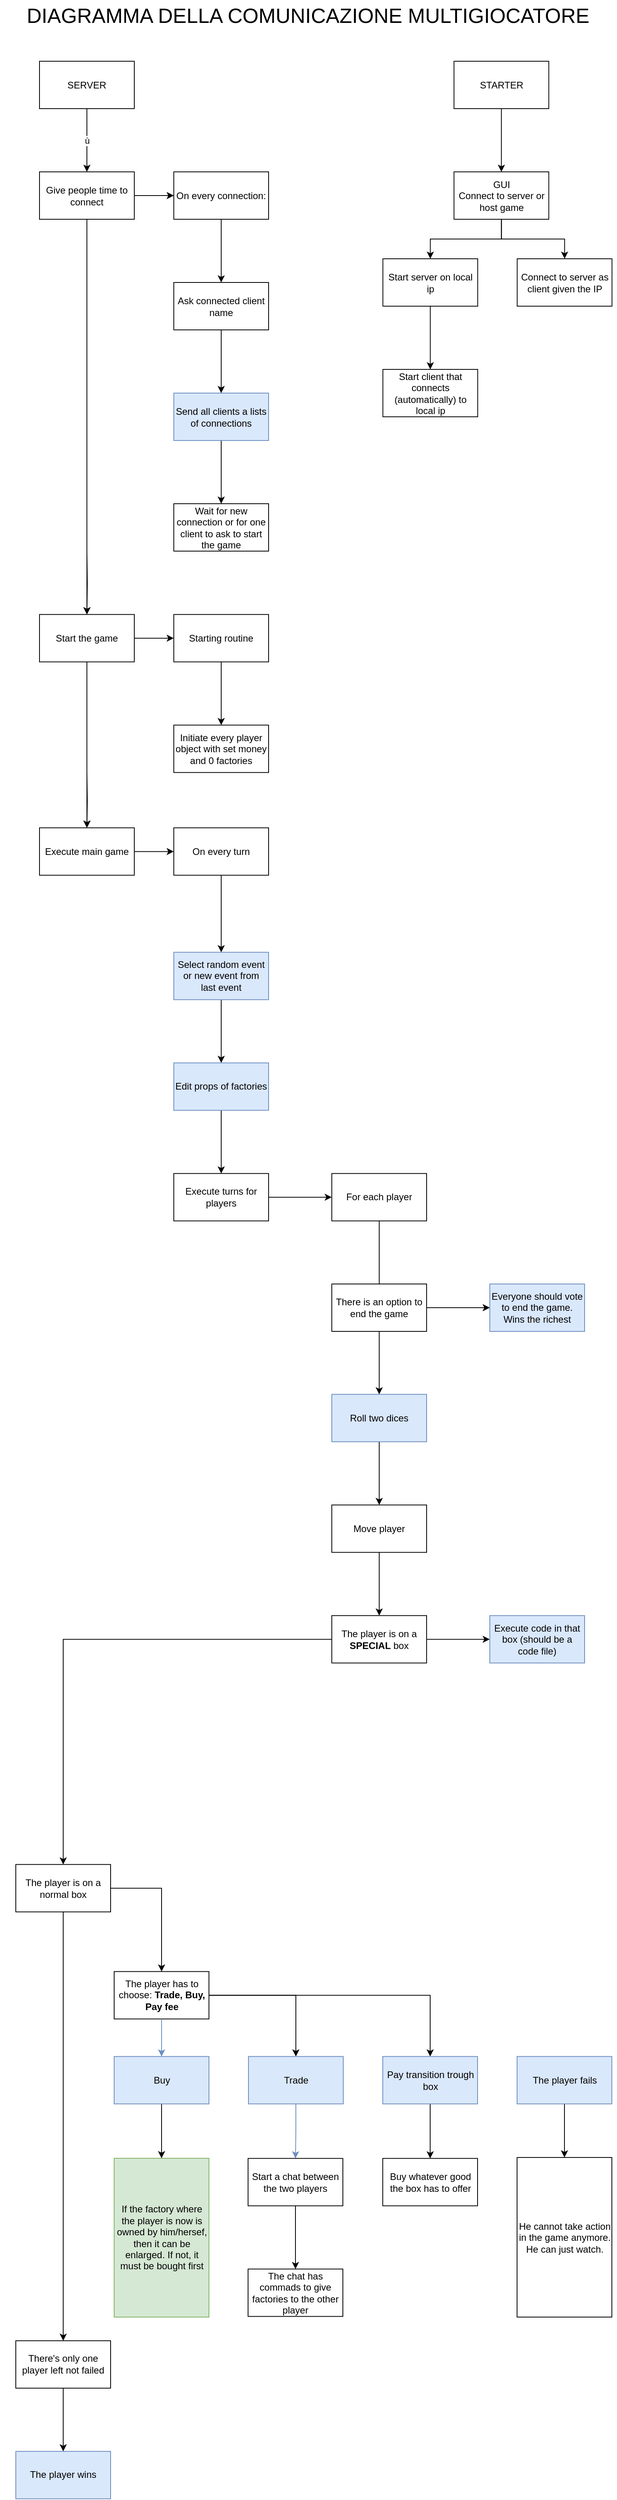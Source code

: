 <mxfile pages="1" version="11.2.4" type="device"><diagram id="pL8IHFEr6q9d5IiYc8dE" name="Page-1"><mxGraphModel dx="1704" dy="992" grid="1" gridSize="10" guides="1" tooltips="1" connect="1" arrows="1" fold="1" page="1" pageScale="1" pageWidth="827" pageHeight="1169" math="0" shadow="0"><root><mxCell id="0"/><mxCell id="1" parent="0"/><mxCell id="kD6BNZq8j5sa3wn-Ne_q-17" value="ù" style="edgeStyle=orthogonalEdgeStyle;rounded=0;orthogonalLoop=1;jettySize=auto;html=1;" parent="1" source="kD6BNZq8j5sa3wn-Ne_q-1" target="kD6BNZq8j5sa3wn-Ne_q-16" edge="1"><mxGeometry relative="1" as="geometry"/></mxCell><mxCell id="kD6BNZq8j5sa3wn-Ne_q-1" value="SERVER" style="rounded=0;whiteSpace=wrap;html=1;" parent="1" vertex="1"><mxGeometry x="80" y="97.5" width="120" height="60" as="geometry"/></mxCell><mxCell id="kD6BNZq8j5sa3wn-Ne_q-21" style="edgeStyle=orthogonalEdgeStyle;rounded=0;orthogonalLoop=1;jettySize=auto;html=1;" parent="1" source="kD6BNZq8j5sa3wn-Ne_q-16" target="kD6BNZq8j5sa3wn-Ne_q-20" edge="1"><mxGeometry relative="1" as="geometry"/></mxCell><mxCell id="kD6BNZq8j5sa3wn-Ne_q-29" value="" style="edgeStyle=orthogonalEdgeStyle;rounded=0;orthogonalLoop=1;jettySize=auto;html=1;" parent="1" source="kD6BNZq8j5sa3wn-Ne_q-16" edge="1"><mxGeometry relative="1" as="geometry"><mxPoint x="140" y="797.5" as="targetPoint"/></mxGeometry></mxCell><mxCell id="kD6BNZq8j5sa3wn-Ne_q-16" value="Give people time to connect" style="rounded=0;whiteSpace=wrap;html=1;" parent="1" vertex="1"><mxGeometry x="80" y="237.5" width="120" height="60" as="geometry"/></mxCell><mxCell id="kD6BNZq8j5sa3wn-Ne_q-31" value="" style="edgeStyle=orthogonalEdgeStyle;rounded=0;orthogonalLoop=1;jettySize=auto;html=1;" parent="1" target="kD6BNZq8j5sa3wn-Ne_q-30" edge="1"><mxGeometry relative="1" as="geometry"><mxPoint x="140" y="717.69" as="sourcePoint"/></mxGeometry></mxCell><mxCell id="kD6BNZq8j5sa3wn-Ne_q-33" value="" style="edgeStyle=orthogonalEdgeStyle;rounded=0;orthogonalLoop=1;jettySize=auto;html=1;" parent="1" source="kD6BNZq8j5sa3wn-Ne_q-30" target="kD6BNZq8j5sa3wn-Ne_q-32" edge="1"><mxGeometry relative="1" as="geometry"/></mxCell><mxCell id="kD6BNZq8j5sa3wn-Ne_q-37" value="" style="edgeStyle=orthogonalEdgeStyle;rounded=0;orthogonalLoop=1;jettySize=auto;html=1;" parent="1" source="kD6BNZq8j5sa3wn-Ne_q-30" edge="1"><mxGeometry relative="1" as="geometry"><mxPoint x="140" y="1067.5" as="targetPoint"/></mxGeometry></mxCell><mxCell id="kD6BNZq8j5sa3wn-Ne_q-30" value="Start the game" style="rounded=0;whiteSpace=wrap;html=1;" parent="1" vertex="1"><mxGeometry x="80" y="797.69" width="120" height="60" as="geometry"/></mxCell><mxCell id="kD6BNZq8j5sa3wn-Ne_q-39" value="" style="edgeStyle=orthogonalEdgeStyle;rounded=0;orthogonalLoop=1;jettySize=auto;html=1;" parent="1" target="kD6BNZq8j5sa3wn-Ne_q-38" edge="1"><mxGeometry relative="1" as="geometry"><mxPoint x="140" y="997.69" as="sourcePoint"/></mxGeometry></mxCell><mxCell id="kD6BNZq8j5sa3wn-Ne_q-41" value="" style="edgeStyle=orthogonalEdgeStyle;rounded=0;orthogonalLoop=1;jettySize=auto;html=1;" parent="1" source="kD6BNZq8j5sa3wn-Ne_q-38" target="kD6BNZq8j5sa3wn-Ne_q-40" edge="1"><mxGeometry relative="1" as="geometry"/></mxCell><mxCell id="kD6BNZq8j5sa3wn-Ne_q-38" value="Execute main game" style="rounded=0;whiteSpace=wrap;html=1;" parent="1" vertex="1"><mxGeometry x="80" y="1067.69" width="120" height="60" as="geometry"/></mxCell><mxCell id="kD6BNZq8j5sa3wn-Ne_q-45" value="" style="edgeStyle=orthogonalEdgeStyle;rounded=0;orthogonalLoop=1;jettySize=auto;html=1;" parent="1" source="kD6BNZq8j5sa3wn-Ne_q-40" target="kD6BNZq8j5sa3wn-Ne_q-44" edge="1"><mxGeometry relative="1" as="geometry"/></mxCell><mxCell id="kD6BNZq8j5sa3wn-Ne_q-40" value="On every turn" style="rounded=0;whiteSpace=wrap;html=1;" parent="1" vertex="1"><mxGeometry x="250" y="1067.69" width="120" height="60" as="geometry"/></mxCell><mxCell id="kD6BNZq8j5sa3wn-Ne_q-51" value="" style="edgeStyle=orthogonalEdgeStyle;rounded=0;orthogonalLoop=1;jettySize=auto;html=1;" parent="1" source="kD6BNZq8j5sa3wn-Ne_q-44" target="kD6BNZq8j5sa3wn-Ne_q-50" edge="1"><mxGeometry relative="1" as="geometry"/></mxCell><mxCell id="kD6BNZq8j5sa3wn-Ne_q-44" value="Select random event or new event from last event" style="rounded=0;whiteSpace=wrap;html=1;fillColor=#dae8fc;strokeColor=#6c8ebf;" parent="1" vertex="1"><mxGeometry x="250" y="1225.19" width="120" height="60" as="geometry"/></mxCell><mxCell id="kD6BNZq8j5sa3wn-Ne_q-57" value="" style="edgeStyle=orthogonalEdgeStyle;rounded=0;orthogonalLoop=1;jettySize=auto;html=1;" parent="1" source="kD6BNZq8j5sa3wn-Ne_q-50" target="kD6BNZq8j5sa3wn-Ne_q-56" edge="1"><mxGeometry relative="1" as="geometry"/></mxCell><mxCell id="kD6BNZq8j5sa3wn-Ne_q-50" value="Edit props of factories" style="rounded=0;whiteSpace=wrap;html=1;fillColor=#dae8fc;strokeColor=#6c8ebf;" parent="1" vertex="1"><mxGeometry x="250" y="1365.19" width="120" height="60" as="geometry"/></mxCell><mxCell id="kD6BNZq8j5sa3wn-Ne_q-59" value="" style="edgeStyle=orthogonalEdgeStyle;rounded=0;orthogonalLoop=1;jettySize=auto;html=1;" parent="1" source="kD6BNZq8j5sa3wn-Ne_q-56" target="kD6BNZq8j5sa3wn-Ne_q-58" edge="1"><mxGeometry relative="1" as="geometry"/></mxCell><mxCell id="kD6BNZq8j5sa3wn-Ne_q-56" value="Execute turns for players" style="rounded=0;whiteSpace=wrap;html=1;" parent="1" vertex="1"><mxGeometry x="250" y="1505.19" width="120" height="60" as="geometry"/></mxCell><mxCell id="kD6BNZq8j5sa3wn-Ne_q-61" value="" style="edgeStyle=orthogonalEdgeStyle;rounded=0;orthogonalLoop=1;jettySize=auto;html=1;" parent="1" source="kD6BNZq8j5sa3wn-Ne_q-58" target="kD6BNZq8j5sa3wn-Ne_q-60" edge="1"><mxGeometry relative="1" as="geometry"/></mxCell><mxCell id="kD6BNZq8j5sa3wn-Ne_q-58" value="For each player" style="rounded=0;whiteSpace=wrap;html=1;" parent="1" vertex="1"><mxGeometry x="450" y="1505.19" width="120" height="60" as="geometry"/></mxCell><mxCell id="kD6BNZq8j5sa3wn-Ne_q-63" value="" style="edgeStyle=orthogonalEdgeStyle;rounded=0;orthogonalLoop=1;jettySize=auto;html=1;" parent="1" source="kD6BNZq8j5sa3wn-Ne_q-60" target="kD6BNZq8j5sa3wn-Ne_q-62" edge="1"><mxGeometry relative="1" as="geometry"/></mxCell><mxCell id="kD6BNZq8j5sa3wn-Ne_q-60" value="Roll two dices" style="rounded=0;whiteSpace=wrap;html=1;fillColor=#dae8fc;strokeColor=#6c8ebf;" parent="1" vertex="1"><mxGeometry x="450" y="1784.69" width="120" height="60" as="geometry"/></mxCell><mxCell id="kD6BNZq8j5sa3wn-Ne_q-66" value="" style="edgeStyle=orthogonalEdgeStyle;rounded=0;orthogonalLoop=1;jettySize=auto;html=1;" parent="1" source="kD6BNZq8j5sa3wn-Ne_q-62" target="kD6BNZq8j5sa3wn-Ne_q-65" edge="1"><mxGeometry relative="1" as="geometry"/></mxCell><mxCell id="kD6BNZq8j5sa3wn-Ne_q-62" value="Move player" style="rounded=0;whiteSpace=wrap;html=1;" parent="1" vertex="1"><mxGeometry x="450" y="1924.69" width="120" height="60" as="geometry"/></mxCell><mxCell id="kD6BNZq8j5sa3wn-Ne_q-68" value="" style="edgeStyle=orthogonalEdgeStyle;rounded=0;orthogonalLoop=1;jettySize=auto;html=1;" parent="1" source="kD6BNZq8j5sa3wn-Ne_q-65" target="kD6BNZq8j5sa3wn-Ne_q-67" edge="1"><mxGeometry relative="1" as="geometry"/></mxCell><mxCell id="kD6BNZq8j5sa3wn-Ne_q-72" value="" style="edgeStyle=orthogonalEdgeStyle;rounded=0;orthogonalLoop=1;jettySize=auto;html=1;" parent="1" source="kD6BNZq8j5sa3wn-Ne_q-65" target="kD6BNZq8j5sa3wn-Ne_q-71" edge="1"><mxGeometry relative="1" as="geometry"/></mxCell><mxCell id="kD6BNZq8j5sa3wn-Ne_q-65" value="The player is on a &lt;b&gt;SPECIAL&amp;nbsp;&lt;/b&gt;box" style="rounded=0;whiteSpace=wrap;html=1;" parent="1" vertex="1"><mxGeometry x="450" y="2064.69" width="120" height="60" as="geometry"/></mxCell><mxCell id="kD6BNZq8j5sa3wn-Ne_q-71" value="Execute code in that box (should be a code file)" style="rounded=0;whiteSpace=wrap;html=1;fillColor=#dae8fc;strokeColor=#6c8ebf;" parent="1" vertex="1"><mxGeometry x="650" y="2064.69" width="120" height="60" as="geometry"/></mxCell><mxCell id="kD6BNZq8j5sa3wn-Ne_q-74" value="" style="edgeStyle=orthogonalEdgeStyle;rounded=0;orthogonalLoop=1;jettySize=auto;html=1;exitX=1;exitY=0.5;exitDx=0;exitDy=0;" parent="1" source="kD6BNZq8j5sa3wn-Ne_q-67" target="kD6BNZq8j5sa3wn-Ne_q-73" edge="1"><mxGeometry relative="1" as="geometry"><mxPoint x="154.5" y="2462.5" as="sourcePoint"/></mxGeometry></mxCell><mxCell id="kD6BNZq8j5sa3wn-Ne_q-108" value="" style="edgeStyle=orthogonalEdgeStyle;rounded=0;orthogonalLoop=1;jettySize=auto;html=1;" parent="1" source="kD6BNZq8j5sa3wn-Ne_q-67" target="kD6BNZq8j5sa3wn-Ne_q-107" edge="1"><mxGeometry relative="1" as="geometry"/></mxCell><mxCell id="kD6BNZq8j5sa3wn-Ne_q-67" value="The player is on a normal box" style="rounded=0;whiteSpace=wrap;html=1;" parent="1" vertex="1"><mxGeometry x="50" y="2379.69" width="120" height="60" as="geometry"/></mxCell><mxCell id="kD6BNZq8j5sa3wn-Ne_q-110" value="" style="edgeStyle=orthogonalEdgeStyle;rounded=0;orthogonalLoop=1;jettySize=auto;html=1;" parent="1" source="kD6BNZq8j5sa3wn-Ne_q-107" target="kD6BNZq8j5sa3wn-Ne_q-109" edge="1"><mxGeometry relative="1" as="geometry"/></mxCell><mxCell id="kD6BNZq8j5sa3wn-Ne_q-107" value="There's only one player left not failed" style="rounded=0;whiteSpace=wrap;html=1;" parent="1" vertex="1"><mxGeometry x="50" y="2982.448" width="120" height="60" as="geometry"/></mxCell><mxCell id="kD6BNZq8j5sa3wn-Ne_q-109" value="The player wins" style="rounded=0;whiteSpace=wrap;html=1;fillColor=#dae8fc;strokeColor=#6c8ebf;" parent="1" vertex="1"><mxGeometry x="50" y="3122.448" width="120" height="60" as="geometry"/></mxCell><mxCell id="kD6BNZq8j5sa3wn-Ne_q-76" value="" style="edgeStyle=orthogonalEdgeStyle;rounded=0;orthogonalLoop=1;jettySize=auto;html=1;" parent="1" source="kD6BNZq8j5sa3wn-Ne_q-73" target="kD6BNZq8j5sa3wn-Ne_q-75" edge="1"><mxGeometry relative="1" as="geometry"/></mxCell><mxCell id="kD6BNZq8j5sa3wn-Ne_q-101" style="edgeStyle=orthogonalEdgeStyle;rounded=0;orthogonalLoop=1;jettySize=auto;html=1;entryX=0.5;entryY=0;entryDx=0;entryDy=0;" parent="1" source="kD6BNZq8j5sa3wn-Ne_q-73" target="kD6BNZq8j5sa3wn-Ne_q-98" edge="1"><mxGeometry relative="1" as="geometry"/></mxCell><mxCell id="kD6BNZq8j5sa3wn-Ne_q-73" value="The player has to choose: &lt;b&gt;Trade, Buy, Pay fee&lt;/b&gt;" style="rounded=0;whiteSpace=wrap;html=1;" parent="1" vertex="1"><mxGeometry x="174.5" y="2515.19" width="120" height="60" as="geometry"/></mxCell><mxCell id="kD6BNZq8j5sa3wn-Ne_q-80" value="" style="rounded=0;orthogonalLoop=1;jettySize=auto;html=1;fillColor=#dae8fc;strokeColor=#6c8ebf;exitX=0.5;exitY=1;exitDx=0;exitDy=0;" parent="1" source="kD6BNZq8j5sa3wn-Ne_q-73" target="kD6BNZq8j5sa3wn-Ne_q-79" edge="1"><mxGeometry relative="1" as="geometry"/></mxCell><mxCell id="kD6BNZq8j5sa3wn-Ne_q-86" value="" style="edgeStyle=orthogonalEdgeStyle;rounded=0;orthogonalLoop=1;jettySize=auto;html=1;fillColor=#dae8fc;strokeColor=#6c8ebf;" parent="1" source="kD6BNZq8j5sa3wn-Ne_q-75" target="kD6BNZq8j5sa3wn-Ne_q-85" edge="1"><mxGeometry relative="1" as="geometry"/></mxCell><mxCell id="kD6BNZq8j5sa3wn-Ne_q-75" value="Trade" style="rounded=0;whiteSpace=wrap;html=1;fillColor=#dae8fc;strokeColor=#6c8ebf;" parent="1" vertex="1"><mxGeometry x="344.5" y="2622.69" width="120" height="60" as="geometry"/></mxCell><mxCell id="kD6BNZq8j5sa3wn-Ne_q-90" value="" style="edgeStyle=orthogonalEdgeStyle;rounded=0;orthogonalLoop=1;jettySize=auto;html=1;" parent="1" source="kD6BNZq8j5sa3wn-Ne_q-85" target="kD6BNZq8j5sa3wn-Ne_q-89" edge="1"><mxGeometry relative="1" as="geometry"/></mxCell><mxCell id="kD6BNZq8j5sa3wn-Ne_q-85" value="Start a chat between the two players" style="rounded=0;whiteSpace=wrap;html=1;" parent="1" vertex="1"><mxGeometry x="344" y="2751.69" width="120" height="60" as="geometry"/></mxCell><mxCell id="kD6BNZq8j5sa3wn-Ne_q-89" value="The chat has commads to give factories to the other player" style="rounded=0;whiteSpace=wrap;html=1;" parent="1" vertex="1"><mxGeometry x="344" y="2891.69" width="120" height="60" as="geometry"/></mxCell><mxCell id="kD6BNZq8j5sa3wn-Ne_q-94" value="" style="edgeStyle=orthogonalEdgeStyle;rounded=0;orthogonalLoop=1;jettySize=auto;html=1;" parent="1" source="kD6BNZq8j5sa3wn-Ne_q-79" target="kD6BNZq8j5sa3wn-Ne_q-93" edge="1"><mxGeometry relative="1" as="geometry"/></mxCell><mxCell id="kD6BNZq8j5sa3wn-Ne_q-79" value="Buy" style="rounded=0;whiteSpace=wrap;html=1;fillColor=#dae8fc;strokeColor=#6c8ebf;" parent="1" vertex="1"><mxGeometry x="174.5" y="2622.69" width="120" height="60" as="geometry"/></mxCell><mxCell id="kD6BNZq8j5sa3wn-Ne_q-93" value="If the factory where the player is now is owned by him/hersef, then it can be enlarged. If not, it must be bought first" style="rounded=0;whiteSpace=wrap;html=1;fillColor=#d5e8d4;strokeColor=#82b366;" parent="1" vertex="1"><mxGeometry x="174.5" y="2751.5" width="120" height="201" as="geometry"/></mxCell><mxCell id="kD6BNZq8j5sa3wn-Ne_q-35" value="" style="edgeStyle=orthogonalEdgeStyle;rounded=0;orthogonalLoop=1;jettySize=auto;html=1;" parent="1" source="kD6BNZq8j5sa3wn-Ne_q-32" target="kD6BNZq8j5sa3wn-Ne_q-34" edge="1"><mxGeometry relative="1" as="geometry"/></mxCell><mxCell id="kD6BNZq8j5sa3wn-Ne_q-32" value="Starting routine" style="rounded=0;whiteSpace=wrap;html=1;" parent="1" vertex="1"><mxGeometry x="250" y="797.69" width="120" height="60" as="geometry"/></mxCell><mxCell id="kD6BNZq8j5sa3wn-Ne_q-34" value="Initiate every player object with set money and 0 factories" style="rounded=0;whiteSpace=wrap;html=1;" parent="1" vertex="1"><mxGeometry x="250" y="937.69" width="120" height="60" as="geometry"/></mxCell><mxCell id="kD6BNZq8j5sa3wn-Ne_q-5" value="" style="edgeStyle=orthogonalEdgeStyle;rounded=0;orthogonalLoop=1;jettySize=auto;html=1;" parent="1" source="kD6BNZq8j5sa3wn-Ne_q-3" target="kD6BNZq8j5sa3wn-Ne_q-4" edge="1"><mxGeometry relative="1" as="geometry"/></mxCell><mxCell id="kD6BNZq8j5sa3wn-Ne_q-3" value="STARTER" style="rounded=0;whiteSpace=wrap;html=1;" parent="1" vertex="1"><mxGeometry x="604.667" y="97.5" width="120" height="60" as="geometry"/></mxCell><mxCell id="kD6BNZq8j5sa3wn-Ne_q-8" value="" style="edgeStyle=orthogonalEdgeStyle;rounded=0;orthogonalLoop=1;jettySize=auto;html=1;" parent="1" source="kD6BNZq8j5sa3wn-Ne_q-4" target="kD6BNZq8j5sa3wn-Ne_q-7" edge="1"><mxGeometry relative="1" as="geometry"/></mxCell><mxCell id="kD6BNZq8j5sa3wn-Ne_q-11" style="edgeStyle=orthogonalEdgeStyle;rounded=0;orthogonalLoop=1;jettySize=auto;html=1;entryX=0.5;entryY=0;entryDx=0;entryDy=0;" parent="1" source="kD6BNZq8j5sa3wn-Ne_q-4" target="kD6BNZq8j5sa3wn-Ne_q-10" edge="1"><mxGeometry relative="1" as="geometry"/></mxCell><mxCell id="kD6BNZq8j5sa3wn-Ne_q-4" value="GUI&lt;br&gt;Connect to server or host game" style="rounded=0;whiteSpace=wrap;html=1;" parent="1" vertex="1"><mxGeometry x="604.667" y="237.5" width="120" height="60" as="geometry"/></mxCell><mxCell id="kD6BNZq8j5sa3wn-Ne_q-13" value="" style="edgeStyle=orthogonalEdgeStyle;rounded=0;orthogonalLoop=1;jettySize=auto;html=1;" parent="1" source="kD6BNZq8j5sa3wn-Ne_q-7" target="kD6BNZq8j5sa3wn-Ne_q-12" edge="1"><mxGeometry relative="1" as="geometry"/></mxCell><mxCell id="kD6BNZq8j5sa3wn-Ne_q-7" value="Start server on local ip" style="rounded=0;whiteSpace=wrap;html=1;" parent="1" vertex="1"><mxGeometry x="514.667" y="347.5" width="120" height="60" as="geometry"/></mxCell><mxCell id="kD6BNZq8j5sa3wn-Ne_q-12" value="Start client that connects (automatically) to local ip" style="rounded=0;whiteSpace=wrap;html=1;" parent="1" vertex="1"><mxGeometry x="514.667" y="487.5" width="120" height="60" as="geometry"/></mxCell><mxCell id="kD6BNZq8j5sa3wn-Ne_q-10" value="Connect to server as client given the IP" style="rounded=0;whiteSpace=wrap;html=1;" parent="1" vertex="1"><mxGeometry x="684.667" y="347.5" width="120" height="60" as="geometry"/></mxCell><mxCell id="kD6BNZq8j5sa3wn-Ne_q-23" value="" style="edgeStyle=orthogonalEdgeStyle;rounded=0;orthogonalLoop=1;jettySize=auto;html=1;" parent="1" source="kD6BNZq8j5sa3wn-Ne_q-20" target="kD6BNZq8j5sa3wn-Ne_q-22" edge="1"><mxGeometry relative="1" as="geometry"/></mxCell><mxCell id="kD6BNZq8j5sa3wn-Ne_q-20" value="On every connection:" style="rounded=0;whiteSpace=wrap;html=1;" parent="1" vertex="1"><mxGeometry x="250" y="237.5" width="120" height="60" as="geometry"/></mxCell><mxCell id="kD6BNZq8j5sa3wn-Ne_q-25" value="" style="edgeStyle=orthogonalEdgeStyle;rounded=0;orthogonalLoop=1;jettySize=auto;html=1;" parent="1" source="kD6BNZq8j5sa3wn-Ne_q-22" target="kD6BNZq8j5sa3wn-Ne_q-24" edge="1"><mxGeometry relative="1" as="geometry"/></mxCell><mxCell id="kD6BNZq8j5sa3wn-Ne_q-22" value="Ask connected client name" style="rounded=0;whiteSpace=wrap;html=1;" parent="1" vertex="1"><mxGeometry x="250" y="377.5" width="120" height="60" as="geometry"/></mxCell><mxCell id="kD6BNZq8j5sa3wn-Ne_q-27" value="" style="edgeStyle=orthogonalEdgeStyle;rounded=0;orthogonalLoop=1;jettySize=auto;html=1;" parent="1" source="kD6BNZq8j5sa3wn-Ne_q-24" target="kD6BNZq8j5sa3wn-Ne_q-26" edge="1"><mxGeometry relative="1" as="geometry"/></mxCell><mxCell id="kD6BNZq8j5sa3wn-Ne_q-24" value="Send all clients a lists of connections" style="rounded=0;whiteSpace=wrap;html=1;fillColor=#dae8fc;strokeColor=#6c8ebf;" parent="1" vertex="1"><mxGeometry x="250" y="517.5" width="120" height="60" as="geometry"/></mxCell><mxCell id="kD6BNZq8j5sa3wn-Ne_q-26" value="Wait for new connection or for one client to ask to start the game" style="rounded=0;whiteSpace=wrap;html=1;" parent="1" vertex="1"><mxGeometry x="250" y="657.5" width="120" height="60" as="geometry"/></mxCell><mxCell id="kD6BNZq8j5sa3wn-Ne_q-100" value="" style="edgeStyle=none;rounded=0;orthogonalLoop=1;jettySize=auto;html=1;" parent="1" source="kD6BNZq8j5sa3wn-Ne_q-98" target="kD6BNZq8j5sa3wn-Ne_q-99" edge="1"><mxGeometry relative="1" as="geometry"/></mxCell><mxCell id="kD6BNZq8j5sa3wn-Ne_q-98" value="Pay transition trough box" style="rounded=0;whiteSpace=wrap;html=1;fillColor=#dae8fc;strokeColor=#6c8ebf;" parent="1" vertex="1"><mxGeometry x="514.5" y="2622.69" width="120" height="60" as="geometry"/></mxCell><mxCell id="kD6BNZq8j5sa3wn-Ne_q-99" value="Buy whatever good the box has to offer" style="rounded=0;whiteSpace=wrap;html=1;" parent="1" vertex="1"><mxGeometry x="514.5" y="2751.69" width="120" height="60" as="geometry"/></mxCell><mxCell id="kD6BNZq8j5sa3wn-Ne_q-106" value="" style="edgeStyle=orthogonalEdgeStyle;rounded=0;orthogonalLoop=1;jettySize=auto;html=1;" parent="1" source="kD6BNZq8j5sa3wn-Ne_q-104" target="kD6BNZq8j5sa3wn-Ne_q-105" edge="1"><mxGeometry relative="1" as="geometry"/></mxCell><mxCell id="kD6BNZq8j5sa3wn-Ne_q-104" value="The player fails" style="rounded=0;whiteSpace=wrap;html=1;fillColor=#dae8fc;strokeColor=#6c8ebf;" parent="1" vertex="1"><mxGeometry x="684.5" y="2622.69" width="120" height="60" as="geometry"/></mxCell><mxCell id="kD6BNZq8j5sa3wn-Ne_q-105" value="He cannot take action in the game anymore. He can just watch." style="rounded=0;whiteSpace=wrap;html=1;" parent="1" vertex="1"><mxGeometry x="684.5" y="2750.5" width="120" height="202" as="geometry"/></mxCell><mxCell id="kD6BNZq8j5sa3wn-Ne_q-113" value="" style="edgeStyle=orthogonalEdgeStyle;rounded=0;orthogonalLoop=1;jettySize=auto;html=1;" parent="1" source="kD6BNZq8j5sa3wn-Ne_q-111" target="kD6BNZq8j5sa3wn-Ne_q-112" edge="1"><mxGeometry relative="1" as="geometry"/></mxCell><mxCell id="kD6BNZq8j5sa3wn-Ne_q-111" value="There is an option to end the game" style="rounded=0;whiteSpace=wrap;html=1;" parent="1" vertex="1"><mxGeometry x="450" y="1645" width="120" height="60" as="geometry"/></mxCell><mxCell id="kD6BNZq8j5sa3wn-Ne_q-112" value="Everyone should vote to end the game. Wins the richest" style="rounded=0;whiteSpace=wrap;html=1;fillColor=#dae8fc;strokeColor=#6c8ebf;" parent="1" vertex="1"><mxGeometry x="650" y="1645" width="120" height="60" as="geometry"/></mxCell><mxCell id="4NVVVRlTv0s_iNlPaX6m-1" value="DIAGRAMMA DELLA COMUNICAZIONE MULTIGIOCATORE" style="text;html=1;strokeColor=none;fillColor=none;align=center;verticalAlign=middle;whiteSpace=wrap;rounded=0;fontFamily=Helvetica;fontSize=26;" vertex="1" parent="1"><mxGeometry x="30" y="20" width="780" height="40" as="geometry"/></mxCell></root></mxGraphModel></diagram></mxfile>
